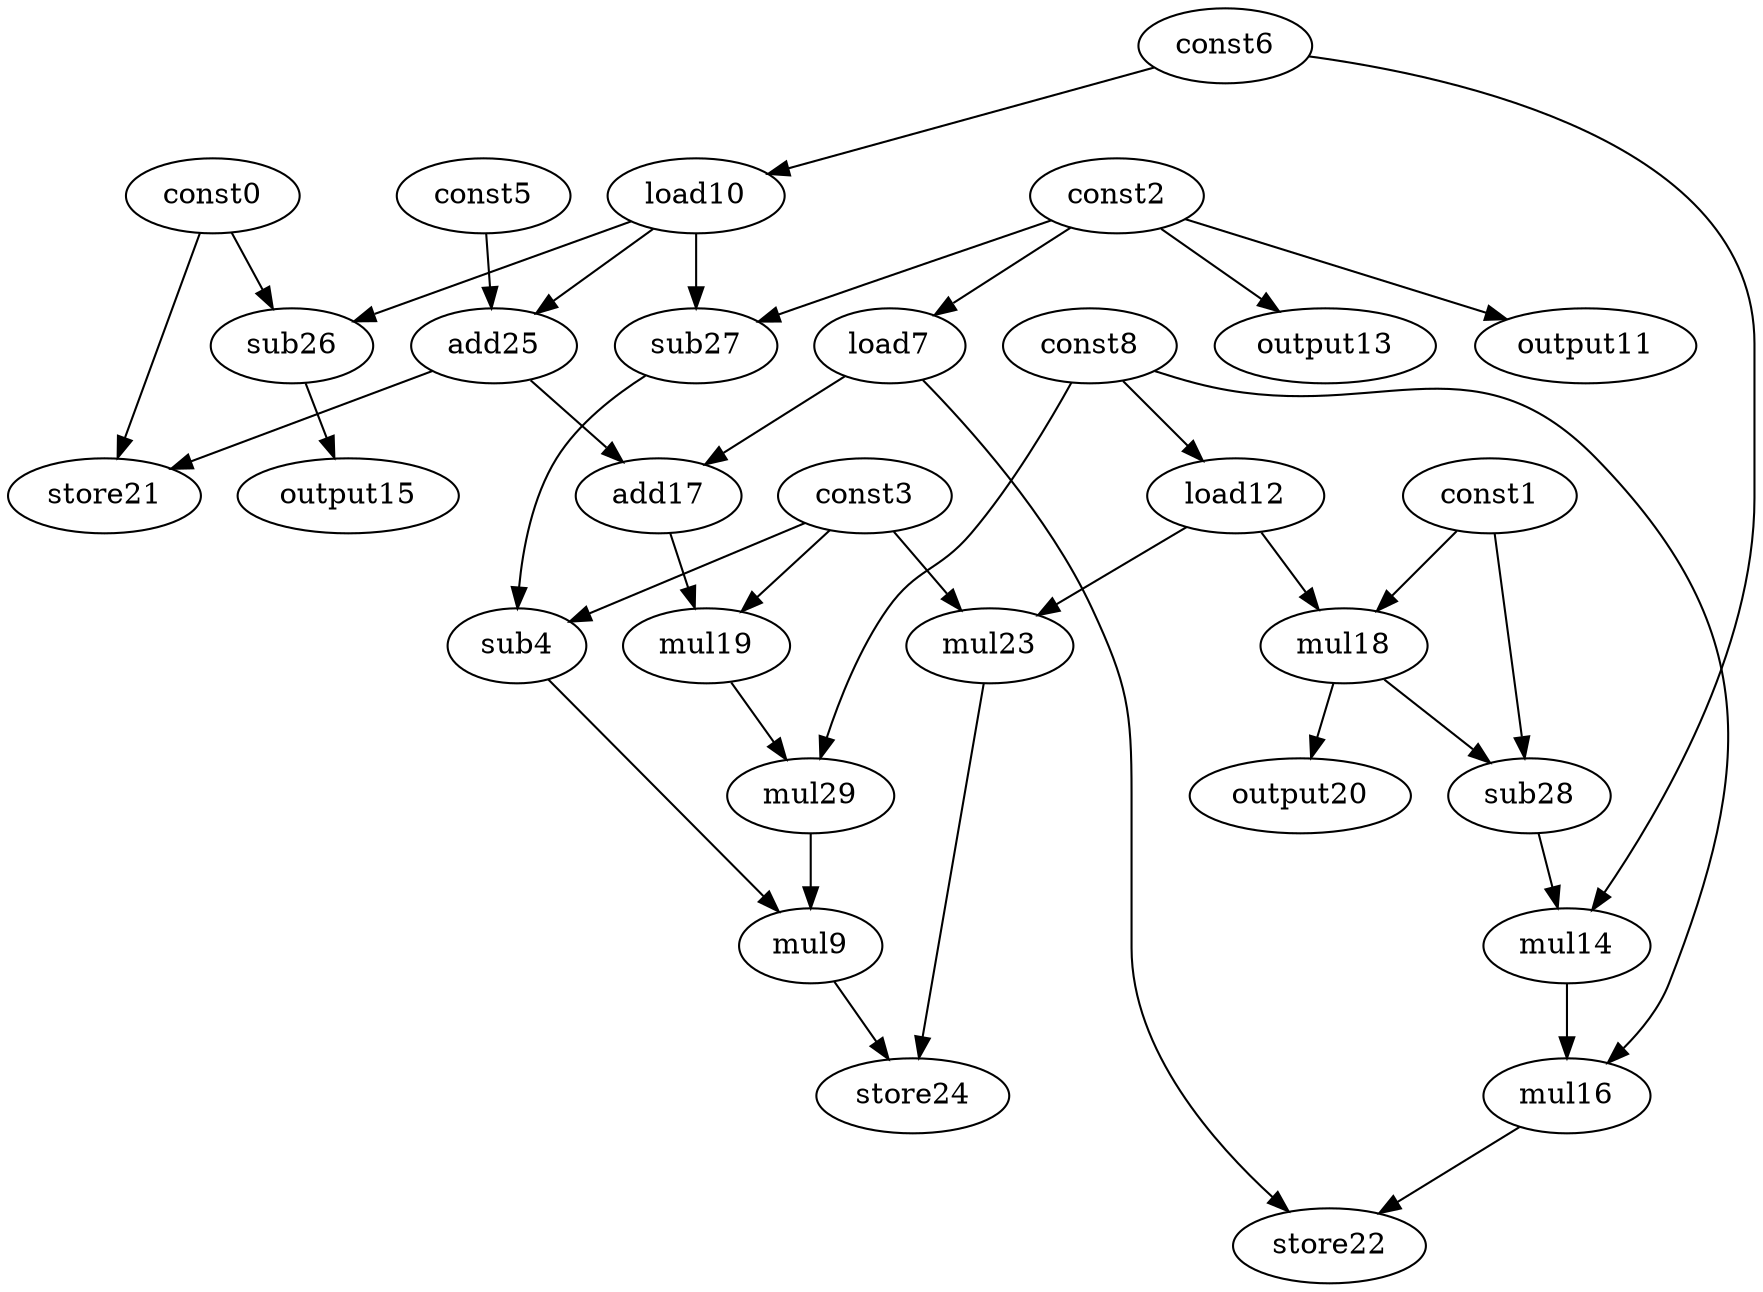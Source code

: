 digraph G { 
const0[opcode=const]; 
const1[opcode=const]; 
const2[opcode=const]; 
const3[opcode=const]; 
sub4[opcode=sub]; 
const5[opcode=const]; 
const6[opcode=const]; 
load7[opcode=load]; 
const8[opcode=const]; 
mul9[opcode=mul]; 
load10[opcode=load]; 
output11[opcode=output]; 
load12[opcode=load]; 
output13[opcode=output]; 
mul14[opcode=mul]; 
output15[opcode=output]; 
mul16[opcode=mul]; 
add17[opcode=add]; 
mul18[opcode=mul]; 
mul19[opcode=mul]; 
output20[opcode=output]; 
store21[opcode=store]; 
store22[opcode=store]; 
mul23[opcode=mul]; 
store24[opcode=store]; 
add25[opcode=add]; 
sub26[opcode=sub]; 
sub27[opcode=sub]; 
sub28[opcode=sub]; 
mul29[opcode=mul]; 
const2->load7[operand=0];
const6->load10[operand=0];
const2->output11[operand=0];
const8->load12[operand=0];
const2->output13[operand=0];
const1->mul18[operand=0];
load12->mul18[operand=1];
const3->mul23[operand=0];
load12->mul23[operand=1];
load10->add25[operand=0];
const5->add25[operand=1];
const0->sub26[operand=0];
load10->sub26[operand=1];
load10->sub27[operand=0];
const2->sub27[operand=1];
const3->sub4[operand=0];
sub27->sub4[operand=1];
sub26->output15[operand=0];
add25->add17[operand=0];
load7->add17[operand=1];
mul18->output20[operand=0];
const0->store21[operand=0];
add25->store21[operand=1];
const1->sub28[operand=0];
mul18->sub28[operand=1];
sub28->mul14[operand=0];
const6->mul14[operand=1];
add17->mul19[operand=0];
const3->mul19[operand=1];
const8->mul16[operand=0];
mul14->mul16[operand=1];
const8->mul29[operand=0];
mul19->mul29[operand=1];
sub4->mul9[operand=0];
mul29->mul9[operand=1];
mul16->store22[operand=0];
load7->store22[operand=1];
mul9->store24[operand=0];
mul23->store24[operand=1];
}
